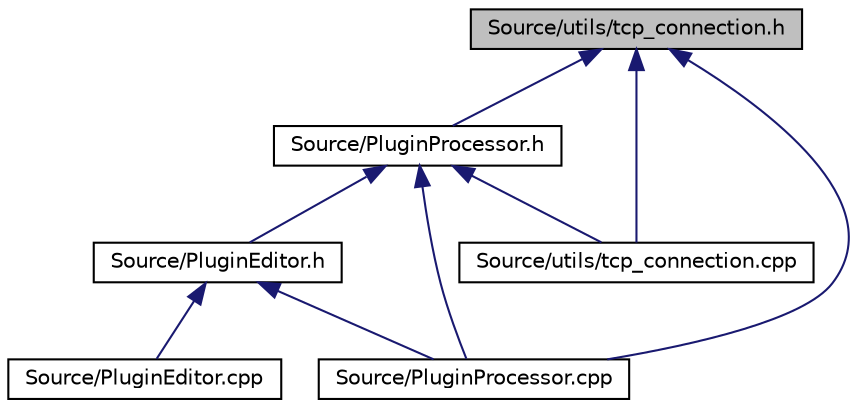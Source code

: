 digraph "Source/utils/tcp_connection.h"
{
  edge [fontname="Helvetica",fontsize="10",labelfontname="Helvetica",labelfontsize="10"];
  node [fontname="Helvetica",fontsize="10",shape=record];
  Node1 [label="Source/utils/tcp_connection.h",height=0.2,width=0.4,color="black", fillcolor="grey75", style="filled" fontcolor="black"];
  Node1 -> Node2 [dir="back",color="midnightblue",fontsize="10",style="solid"];
  Node2 [label="Source/PluginProcessor.h",height=0.2,width=0.4,color="black", fillcolor="white", style="filled",URL="$PluginProcessor_8h.html"];
  Node2 -> Node3 [dir="back",color="midnightblue",fontsize="10",style="solid"];
  Node3 [label="Source/PluginEditor.h",height=0.2,width=0.4,color="black", fillcolor="white", style="filled",URL="$PluginEditor_8h.html"];
  Node3 -> Node4 [dir="back",color="midnightblue",fontsize="10",style="solid"];
  Node4 [label="Source/PluginEditor.cpp",height=0.2,width=0.4,color="black", fillcolor="white", style="filled",URL="$PluginEditor_8cpp.html"];
  Node3 -> Node5 [dir="back",color="midnightblue",fontsize="10",style="solid"];
  Node5 [label="Source/PluginProcessor.cpp",height=0.2,width=0.4,color="black", fillcolor="white", style="filled",URL="$PluginProcessor_8cpp.html"];
  Node2 -> Node5 [dir="back",color="midnightblue",fontsize="10",style="solid"];
  Node2 -> Node6 [dir="back",color="midnightblue",fontsize="10",style="solid"];
  Node6 [label="Source/utils/tcp_connection.cpp",height=0.2,width=0.4,color="black", fillcolor="white", style="filled",URL="$tcp__connection_8cpp.html"];
  Node1 -> Node5 [dir="back",color="midnightblue",fontsize="10",style="solid"];
  Node1 -> Node6 [dir="back",color="midnightblue",fontsize="10",style="solid"];
}

